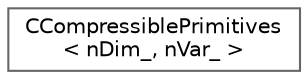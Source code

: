 digraph "Graphical Class Hierarchy"
{
 // LATEX_PDF_SIZE
  bgcolor="transparent";
  edge [fontname=Helvetica,fontsize=10,labelfontname=Helvetica,labelfontsize=10];
  node [fontname=Helvetica,fontsize=10,shape=box,height=0.2,width=0.4];
  rankdir="LR";
  Node0 [id="Node000000",label="CCompressiblePrimitives\l\< nDim_, nVar_ \>",height=0.2,width=0.4,color="grey40", fillcolor="white", style="filled",URL="$structCCompressiblePrimitives.html",tooltip="Type to store compressible primitive variables and access them by name."];
}
